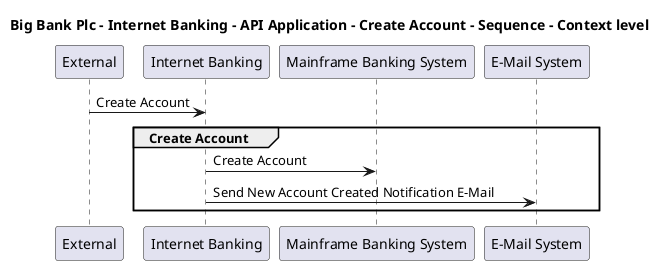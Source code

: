 @startuml

title Big Bank Plc - Internet Banking - API Application - Create Account - Sequence - Context level

participant "External" as C4InterFlow.SoftwareSystems.ExternalSystem
participant "Internet Banking" as BigBankPlc.SoftwareSystems.InternetBanking
participant "Mainframe Banking System" as BigBankPlc.SoftwareSystems.MainframeBankingSystem
participant "E-Mail System" as BigBankPlc.SoftwareSystems.EMailSystem

C4InterFlow.SoftwareSystems.ExternalSystem -> BigBankPlc.SoftwareSystems.InternetBanking : Create Account
group Create Account
BigBankPlc.SoftwareSystems.InternetBanking -> BigBankPlc.SoftwareSystems.MainframeBankingSystem : Create Account
BigBankPlc.SoftwareSystems.InternetBanking -> BigBankPlc.SoftwareSystems.EMailSystem : Send New Account Created Notification E-Mail
end


@enduml
